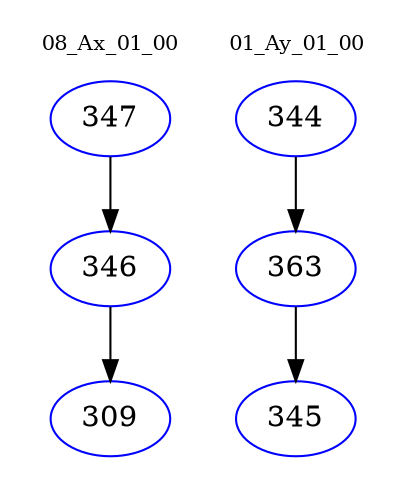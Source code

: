 digraph{
subgraph cluster_0 {
color = white
label = "08_Ax_01_00";
fontsize=10;
T0_347 [label="347", color="blue"]
T0_347 -> T0_346 [color="black"]
T0_346 [label="346", color="blue"]
T0_346 -> T0_309 [color="black"]
T0_309 [label="309", color="blue"]
}
subgraph cluster_1 {
color = white
label = "01_Ay_01_00";
fontsize=10;
T1_344 [label="344", color="blue"]
T1_344 -> T1_363 [color="black"]
T1_363 [label="363", color="blue"]
T1_363 -> T1_345 [color="black"]
T1_345 [label="345", color="blue"]
}
}
